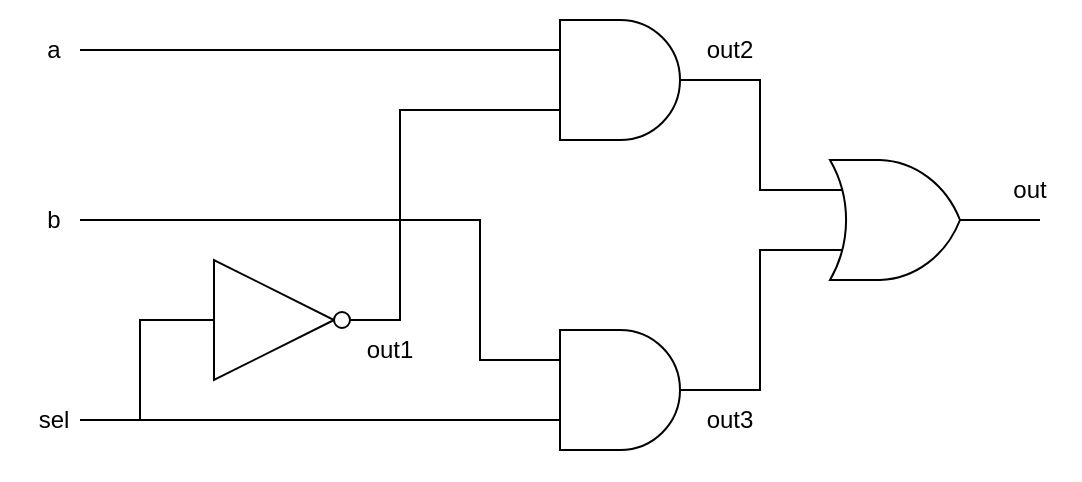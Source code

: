 <mxfile version="24.8.0">
  <diagram name="ページ1" id="tIoSTaOd9nqfBoHdt_YB">
    <mxGraphModel dx="989" dy="541" grid="1" gridSize="10" guides="1" tooltips="1" connect="1" arrows="1" fold="1" page="1" pageScale="1" pageWidth="827" pageHeight="1169" math="0" shadow="0">
      <root>
        <mxCell id="0" />
        <mxCell id="1" parent="0" />
        <mxCell id="qXLM3dsD0ZpeDFaWlvin-17" value="" style="rounded=0;whiteSpace=wrap;html=1;fillColor=none;strokeColor=none;" parent="1" vertex="1">
          <mxGeometry x="60" y="280" width="540" height="240" as="geometry" />
        </mxCell>
        <mxCell id="ywBuTrqe7SfLJ08rDnAR-34" value="a" style="text;html=1;align=center;verticalAlign=middle;whiteSpace=wrap;rounded=0;" parent="1" vertex="1">
          <mxGeometry x="82" y="290" width="10" height="30" as="geometry" />
        </mxCell>
        <mxCell id="ywBuTrqe7SfLJ08rDnAR-42" value="b" style="text;html=1;align=center;verticalAlign=middle;whiteSpace=wrap;rounded=0;" parent="1" vertex="1">
          <mxGeometry x="82" y="375" width="10" height="30" as="geometry" />
        </mxCell>
        <mxCell id="PAdbWRR3eBstJoK6Q93z-28" value="sel" style="text;html=1;align=center;verticalAlign=middle;whiteSpace=wrap;rounded=0;" vertex="1" parent="1">
          <mxGeometry x="82" y="475" width="10" height="30" as="geometry" />
        </mxCell>
        <mxCell id="PAdbWRR3eBstJoK6Q93z-30" value="" style="verticalLabelPosition=bottom;shadow=0;dashed=0;align=center;html=1;verticalAlign=top;shape=mxgraph.electrical.logic_gates.logic_gate;operation=and;" vertex="1" parent="1">
          <mxGeometry x="320" y="290" width="100" height="60" as="geometry" />
        </mxCell>
        <mxCell id="PAdbWRR3eBstJoK6Q93z-31" value="" style="verticalLabelPosition=bottom;shadow=0;dashed=0;align=center;html=1;verticalAlign=top;shape=mxgraph.electrical.logic_gates.inverter_2" vertex="1" parent="1">
          <mxGeometry x="150" y="410" width="100" height="60" as="geometry" />
        </mxCell>
        <mxCell id="PAdbWRR3eBstJoK6Q93z-32" value="" style="verticalLabelPosition=bottom;shadow=0;dashed=0;align=center;html=1;verticalAlign=top;shape=mxgraph.electrical.logic_gates.logic_gate;operation=and;" vertex="1" parent="1">
          <mxGeometry x="320" y="445" width="100" height="60" as="geometry" />
        </mxCell>
        <mxCell id="PAdbWRR3eBstJoK6Q93z-33" value="" style="endArrow=none;html=1;rounded=0;entryX=0;entryY=0.75;entryDx=0;entryDy=0;entryPerimeter=0;" edge="1" parent="1" target="PAdbWRR3eBstJoK6Q93z-32">
          <mxGeometry width="50" height="50" relative="1" as="geometry">
            <mxPoint x="100" y="490" as="sourcePoint" />
            <mxPoint x="150" y="490" as="targetPoint" />
            <Array as="points">
              <mxPoint x="320" y="490" />
            </Array>
          </mxGeometry>
        </mxCell>
        <mxCell id="PAdbWRR3eBstJoK6Q93z-34" value="" style="endArrow=none;html=1;rounded=0;entryX=0;entryY=0.5;entryDx=0;entryDy=0;entryPerimeter=0;" edge="1" parent="1" target="PAdbWRR3eBstJoK6Q93z-31">
          <mxGeometry width="50" height="50" relative="1" as="geometry">
            <mxPoint x="130" y="490" as="sourcePoint" />
            <mxPoint x="140" y="490" as="targetPoint" />
            <Array as="points">
              <mxPoint x="130" y="440" />
            </Array>
          </mxGeometry>
        </mxCell>
        <mxCell id="PAdbWRR3eBstJoK6Q93z-35" value="" style="endArrow=none;html=1;rounded=0;entryX=0;entryY=0.75;entryDx=0;entryDy=0;entryPerimeter=0;exitX=1;exitY=0.5;exitDx=0;exitDy=0;exitPerimeter=0;" edge="1" parent="1" source="PAdbWRR3eBstJoK6Q93z-31" target="PAdbWRR3eBstJoK6Q93z-30">
          <mxGeometry width="50" height="50" relative="1" as="geometry">
            <mxPoint x="240" y="410" as="sourcePoint" />
            <mxPoint x="290" y="360" as="targetPoint" />
            <Array as="points">
              <mxPoint x="260" y="440" />
              <mxPoint x="260" y="335" />
            </Array>
          </mxGeometry>
        </mxCell>
        <mxCell id="PAdbWRR3eBstJoK6Q93z-36" value="" style="endArrow=none;html=1;rounded=0;entryX=0;entryY=0.25;entryDx=0;entryDy=0;entryPerimeter=0;" edge="1" parent="1" target="PAdbWRR3eBstJoK6Q93z-32">
          <mxGeometry width="50" height="50" relative="1" as="geometry">
            <mxPoint x="100" y="390" as="sourcePoint" />
            <mxPoint x="130" y="330" as="targetPoint" />
            <Array as="points">
              <mxPoint x="300" y="390" />
              <mxPoint x="300" y="460" />
            </Array>
          </mxGeometry>
        </mxCell>
        <mxCell id="PAdbWRR3eBstJoK6Q93z-37" value="" style="endArrow=none;html=1;rounded=0;entryX=0;entryY=0.25;entryDx=0;entryDy=0;entryPerimeter=0;" edge="1" parent="1" target="PAdbWRR3eBstJoK6Q93z-30">
          <mxGeometry width="50" height="50" relative="1" as="geometry">
            <mxPoint x="100" y="305" as="sourcePoint" />
            <mxPoint x="240" y="290" as="targetPoint" />
            <Array as="points">
              <mxPoint x="320" y="305" />
            </Array>
          </mxGeometry>
        </mxCell>
        <mxCell id="PAdbWRR3eBstJoK6Q93z-39" value="" style="verticalLabelPosition=bottom;shadow=0;dashed=0;align=center;html=1;verticalAlign=top;shape=mxgraph.electrical.logic_gates.logic_gate;operation=or;" vertex="1" parent="1">
          <mxGeometry x="460" y="360" width="100" height="60" as="geometry" />
        </mxCell>
        <mxCell id="PAdbWRR3eBstJoK6Q93z-40" value="" style="endArrow=none;html=1;rounded=0;entryX=0;entryY=0.25;entryDx=0;entryDy=0;entryPerimeter=0;exitX=1;exitY=0.5;exitDx=0;exitDy=0;exitPerimeter=0;" edge="1" parent="1" source="PAdbWRR3eBstJoK6Q93z-30" target="PAdbWRR3eBstJoK6Q93z-39">
          <mxGeometry width="50" height="50" relative="1" as="geometry">
            <mxPoint x="360" y="440" as="sourcePoint" />
            <mxPoint x="410" y="390" as="targetPoint" />
            <Array as="points">
              <mxPoint x="440" y="320" />
              <mxPoint x="440" y="375" />
            </Array>
          </mxGeometry>
        </mxCell>
        <mxCell id="PAdbWRR3eBstJoK6Q93z-41" value="" style="endArrow=none;html=1;rounded=0;entryX=0;entryY=0.75;entryDx=0;entryDy=0;entryPerimeter=0;exitX=1;exitY=0.5;exitDx=0;exitDy=0;exitPerimeter=0;" edge="1" parent="1" source="PAdbWRR3eBstJoK6Q93z-32" target="PAdbWRR3eBstJoK6Q93z-39">
          <mxGeometry width="50" height="50" relative="1" as="geometry">
            <mxPoint x="430" y="470" as="sourcePoint" />
            <mxPoint x="480" y="420" as="targetPoint" />
            <Array as="points">
              <mxPoint x="440" y="475" />
              <mxPoint x="440" y="405" />
            </Array>
          </mxGeometry>
        </mxCell>
        <mxCell id="PAdbWRR3eBstJoK6Q93z-42" value="" style="endArrow=none;html=1;rounded=0;exitX=1;exitY=0.5;exitDx=0;exitDy=0;exitPerimeter=0;" edge="1" parent="1" source="PAdbWRR3eBstJoK6Q93z-39">
          <mxGeometry width="50" height="50" relative="1" as="geometry">
            <mxPoint x="520" y="480" as="sourcePoint" />
            <mxPoint x="580" y="390" as="targetPoint" />
          </mxGeometry>
        </mxCell>
        <mxCell id="PAdbWRR3eBstJoK6Q93z-43" value="out" style="text;html=1;align=center;verticalAlign=middle;whiteSpace=wrap;rounded=0;" vertex="1" parent="1">
          <mxGeometry x="570" y="360" width="10" height="30" as="geometry" />
        </mxCell>
        <mxCell id="PAdbWRR3eBstJoK6Q93z-44" value="out1" style="text;html=1;align=center;verticalAlign=middle;whiteSpace=wrap;rounded=0;" vertex="1" parent="1">
          <mxGeometry x="240" y="440" width="30" height="30" as="geometry" />
        </mxCell>
        <mxCell id="PAdbWRR3eBstJoK6Q93z-45" value="out2" style="text;html=1;align=center;verticalAlign=middle;whiteSpace=wrap;rounded=0;" vertex="1" parent="1">
          <mxGeometry x="410" y="290" width="30" height="30" as="geometry" />
        </mxCell>
        <mxCell id="PAdbWRR3eBstJoK6Q93z-46" value="out3" style="text;html=1;align=center;verticalAlign=middle;whiteSpace=wrap;rounded=0;" vertex="1" parent="1">
          <mxGeometry x="410" y="475" width="30" height="30" as="geometry" />
        </mxCell>
      </root>
    </mxGraphModel>
  </diagram>
</mxfile>
